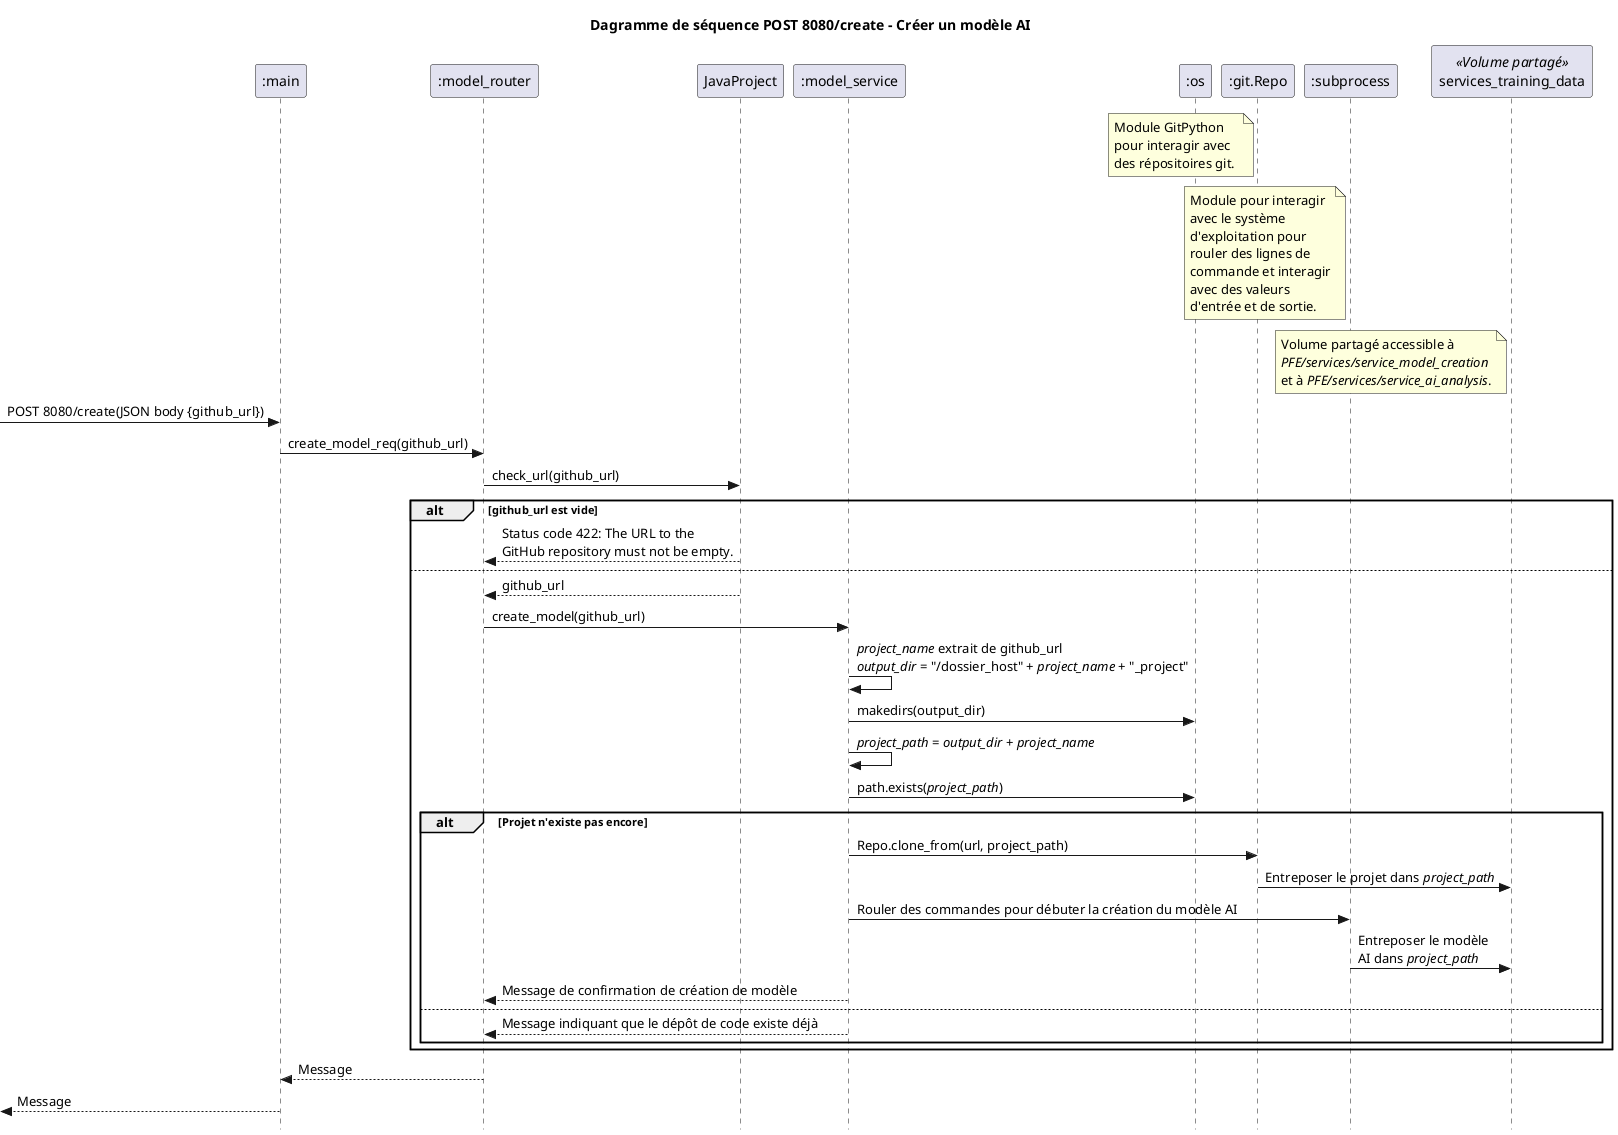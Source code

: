 @startuml
title Dagramme de séquence POST 8080/create - Créer un modèle AI
skinparam style strictuml

participant ":main" as main
participant ":model_router" as model_router
participant JavaProject
participant ":model_service" as model_service
participant ":os" as os
participant ":git.Repo" as github
note left of github
    Module GitPython
    pour interagir avec
    des répositoires git. 
end note
participant ":subprocess" as subprocess
note left of subprocess
    Module pour interagir
    avec le système
    d'exploitation pour
    rouler des lignes de
    commande et interagir
    avec des valeurs
    d'entrée et de sortie.
end note
participant "services_training_data" as shared_volume <<Volume partagé>>
note left of shared_volume
    Volume partagé accessible à
    //PFE/services/service_model_creation//
    et à //PFE/services/service_ai_analysis//.
end note

-> main : POST 8080/create(JSON body {github_url})

main -> model_router : create_model_req(github_url)

model_router -> JavaProject : check_url(github_url)
alt github_url est vide
    JavaProject --> model_router : Status code 422: The URL to the\nGitHub repository must not be empty.
else
    JavaProject --> model_router : github_url
    model_router -> model_service : create_model(github_url)
    model_service -> model_service : //project_name// extrait de github_url\n//output_dir// = "/dossier_host" + //project_name// + "_project"
    model_service -> os : makedirs(output_dir)
    model_service -> model_service : //project_path// = //output_dir// + //project_name//

    model_service -> os : path.exists(//project_path//)
    alt Projet n'existe pas encore
        model_service -> github : Repo.clone_from(url, project_path)
        github -> shared_volume : Entreposer le projet dans //project_path//

        model_service -> subprocess : Rouler des commandes pour débuter la création du modèle AI
        subprocess -> shared_volume : Entreposer le modèle\nAI dans //project_path//

        model_service --> model_router : Message de confirmation de création de modèle
    else
        model_service --> model_router : Message indiquant que le dépôt de code existe déjà
    end
end

model_router --> main : Message
<-- main : Message
@enduml